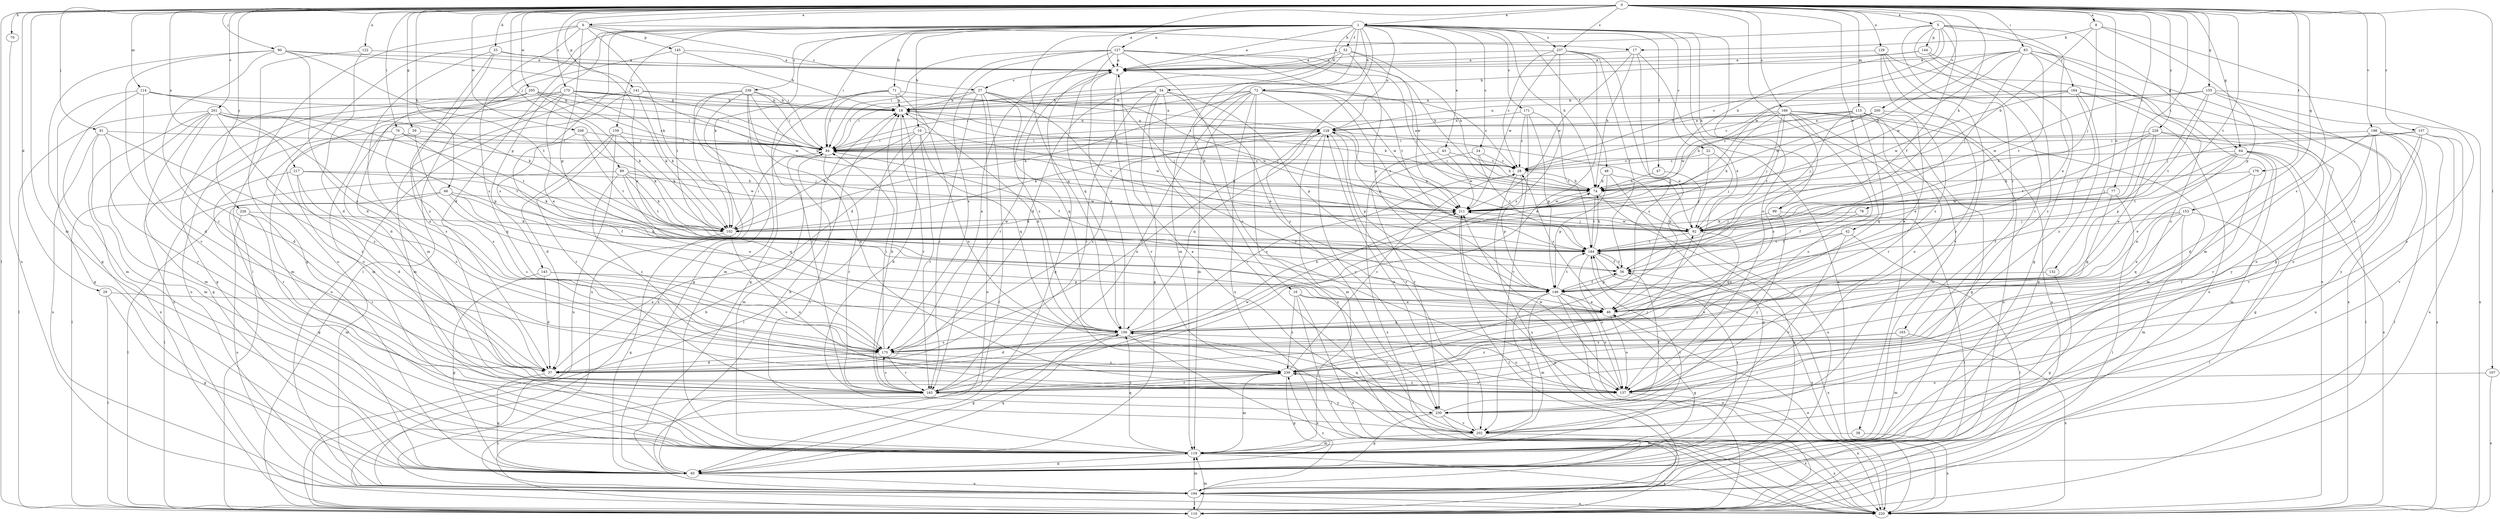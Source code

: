strict digraph  {
0;
1;
5;
6;
8;
9;
10;
16;
17;
18;
22;
24;
27;
28;
29;
33;
34;
37;
38;
42;
43;
46;
47;
48;
52;
56;
59;
64;
65;
66;
70;
71;
72;
74;
76;
77;
78;
83;
84;
89;
90;
91;
92;
99;
102;
107;
110;
114;
115;
119;
122;
127;
128;
129;
132;
137;
141;
143;
144;
145;
146;
153;
155;
156;
157;
159;
163;
164;
165;
166;
170;
171;
175;
179;
184;
194;
198;
200;
201;
202;
205;
208;
211;
217;
220;
226;
228;
230;
237;
238;
239;
0 -> 1  [label=a];
0 -> 5  [label=a];
0 -> 6  [label=a];
0 -> 8  [label=a];
0 -> 9  [label=a];
0 -> 29  [label=d];
0 -> 33  [label=d];
0 -> 38  [label=e];
0 -> 42  [label=e];
0 -> 59  [label=g];
0 -> 64  [label=g];
0 -> 66  [label=h];
0 -> 70  [label=h];
0 -> 76  [label=i];
0 -> 77  [label=i];
0 -> 78  [label=i];
0 -> 83  [label=i];
0 -> 89  [label=j];
0 -> 90  [label=j];
0 -> 91  [label=j];
0 -> 99  [label=k];
0 -> 107  [label=l];
0 -> 110  [label=l];
0 -> 114  [label=m];
0 -> 115  [label=m];
0 -> 119  [label=m];
0 -> 122  [label=n];
0 -> 129  [label=o];
0 -> 132  [label=o];
0 -> 141  [label=p];
0 -> 153  [label=q];
0 -> 155  [label=q];
0 -> 157  [label=r];
0 -> 166  [label=s];
0 -> 170  [label=s];
0 -> 179  [label=t];
0 -> 184  [label=t];
0 -> 198  [label=v];
0 -> 200  [label=v];
0 -> 201  [label=v];
0 -> 205  [label=w];
0 -> 208  [label=w];
0 -> 217  [label=x];
0 -> 226  [label=y];
0 -> 228  [label=y];
0 -> 237  [label=z];
1 -> 9  [label=a];
1 -> 10  [label=b];
1 -> 16  [label=b];
1 -> 22  [label=c];
1 -> 24  [label=c];
1 -> 34  [label=d];
1 -> 37  [label=d];
1 -> 43  [label=e];
1 -> 46  [label=e];
1 -> 47  [label=f];
1 -> 48  [label=f];
1 -> 52  [label=f];
1 -> 71  [label=h];
1 -> 72  [label=h];
1 -> 74  [label=h];
1 -> 84  [label=i];
1 -> 99  [label=k];
1 -> 102  [label=k];
1 -> 110  [label=l];
1 -> 127  [label=n];
1 -> 128  [label=n];
1 -> 137  [label=o];
1 -> 143  [label=p];
1 -> 156  [label=q];
1 -> 159  [label=r];
1 -> 171  [label=s];
1 -> 175  [label=s];
1 -> 230  [label=y];
1 -> 237  [label=z];
1 -> 238  [label=z];
5 -> 9  [label=a];
5 -> 46  [label=e];
5 -> 56  [label=f];
5 -> 64  [label=g];
5 -> 74  [label=h];
5 -> 144  [label=p];
5 -> 163  [label=r];
5 -> 164  [label=r];
5 -> 165  [label=r];
5 -> 211  [label=w];
6 -> 17  [label=b];
6 -> 27  [label=c];
6 -> 102  [label=k];
6 -> 110  [label=l];
6 -> 145  [label=p];
6 -> 146  [label=p];
6 -> 175  [label=s];
6 -> 194  [label=u];
8 -> 17  [label=b];
8 -> 74  [label=h];
8 -> 92  [label=j];
8 -> 146  [label=p];
8 -> 175  [label=s];
9 -> 27  [label=c];
9 -> 65  [label=g];
9 -> 165  [label=r];
9 -> 202  [label=v];
10 -> 84  [label=i];
10 -> 102  [label=k];
10 -> 110  [label=l];
10 -> 156  [label=q];
10 -> 165  [label=r];
10 -> 211  [label=w];
16 -> 46  [label=e];
16 -> 110  [label=l];
16 -> 202  [label=v];
16 -> 220  [label=x];
16 -> 239  [label=z];
17 -> 9  [label=a];
17 -> 74  [label=h];
17 -> 211  [label=w];
17 -> 220  [label=x];
17 -> 239  [label=z];
18 -> 128  [label=n];
18 -> 165  [label=r];
18 -> 211  [label=w];
22 -> 28  [label=c];
22 -> 92  [label=j];
22 -> 146  [label=p];
24 -> 28  [label=c];
24 -> 74  [label=h];
24 -> 184  [label=t];
24 -> 230  [label=y];
27 -> 18  [label=b];
27 -> 84  [label=i];
27 -> 92  [label=j];
27 -> 110  [label=l];
27 -> 156  [label=q];
27 -> 165  [label=r];
27 -> 184  [label=t];
27 -> 194  [label=u];
28 -> 74  [label=h];
28 -> 84  [label=i];
28 -> 146  [label=p];
28 -> 194  [label=u];
29 -> 46  [label=e];
29 -> 65  [label=g];
29 -> 110  [label=l];
33 -> 9  [label=a];
33 -> 46  [label=e];
33 -> 119  [label=m];
33 -> 137  [label=o];
33 -> 239  [label=z];
34 -> 18  [label=b];
34 -> 46  [label=e];
34 -> 65  [label=g];
34 -> 84  [label=i];
34 -> 137  [label=o];
34 -> 146  [label=p];
34 -> 165  [label=r];
34 -> 202  [label=v];
37 -> 65  [label=g];
37 -> 128  [label=n];
38 -> 119  [label=m];
38 -> 220  [label=x];
42 -> 110  [label=l];
42 -> 156  [label=q];
42 -> 184  [label=t];
42 -> 202  [label=v];
43 -> 28  [label=c];
43 -> 211  [label=w];
43 -> 220  [label=x];
46 -> 28  [label=c];
46 -> 65  [label=g];
46 -> 137  [label=o];
46 -> 156  [label=q];
47 -> 74  [label=h];
47 -> 92  [label=j];
48 -> 65  [label=g];
48 -> 74  [label=h];
48 -> 146  [label=p];
48 -> 194  [label=u];
52 -> 9  [label=a];
52 -> 37  [label=d];
52 -> 74  [label=h];
52 -> 119  [label=m];
52 -> 146  [label=p];
52 -> 211  [label=w];
56 -> 146  [label=p];
56 -> 184  [label=t];
56 -> 220  [label=x];
59 -> 84  [label=i];
59 -> 137  [label=o];
59 -> 156  [label=q];
64 -> 28  [label=c];
64 -> 46  [label=e];
64 -> 65  [label=g];
64 -> 92  [label=j];
64 -> 119  [label=m];
64 -> 165  [label=r];
64 -> 184  [label=t];
64 -> 220  [label=x];
65 -> 18  [label=b];
65 -> 156  [label=q];
65 -> 184  [label=t];
65 -> 194  [label=u];
66 -> 46  [label=e];
66 -> 56  [label=f];
66 -> 65  [label=g];
66 -> 110  [label=l];
66 -> 175  [label=s];
66 -> 211  [label=w];
70 -> 194  [label=u];
71 -> 18  [label=b];
71 -> 65  [label=g];
71 -> 84  [label=i];
71 -> 92  [label=j];
71 -> 137  [label=o];
71 -> 165  [label=r];
72 -> 18  [label=b];
72 -> 28  [label=c];
72 -> 84  [label=i];
72 -> 102  [label=k];
72 -> 119  [label=m];
72 -> 146  [label=p];
72 -> 165  [label=r];
72 -> 184  [label=t];
72 -> 194  [label=u];
72 -> 211  [label=w];
72 -> 220  [label=x];
74 -> 9  [label=a];
74 -> 18  [label=b];
74 -> 184  [label=t];
74 -> 194  [label=u];
74 -> 211  [label=w];
76 -> 84  [label=i];
76 -> 92  [label=j];
76 -> 110  [label=l];
76 -> 175  [label=s];
76 -> 184  [label=t];
77 -> 56  [label=f];
77 -> 110  [label=l];
77 -> 156  [label=q];
77 -> 211  [label=w];
78 -> 56  [label=f];
78 -> 102  [label=k];
83 -> 9  [label=a];
83 -> 28  [label=c];
83 -> 65  [label=g];
83 -> 74  [label=h];
83 -> 92  [label=j];
83 -> 119  [label=m];
83 -> 137  [label=o];
83 -> 184  [label=t];
83 -> 211  [label=w];
84 -> 28  [label=c];
84 -> 56  [label=f];
84 -> 119  [label=m];
84 -> 128  [label=n];
84 -> 165  [label=r];
89 -> 74  [label=h];
89 -> 102  [label=k];
89 -> 110  [label=l];
89 -> 156  [label=q];
89 -> 184  [label=t];
89 -> 211  [label=w];
89 -> 239  [label=z];
90 -> 9  [label=a];
90 -> 65  [label=g];
90 -> 84  [label=i];
90 -> 165  [label=r];
90 -> 175  [label=s];
90 -> 184  [label=t];
90 -> 202  [label=v];
91 -> 84  [label=i];
91 -> 119  [label=m];
91 -> 165  [label=r];
91 -> 194  [label=u];
91 -> 239  [label=z];
92 -> 128  [label=n];
92 -> 137  [label=o];
92 -> 184  [label=t];
92 -> 211  [label=w];
99 -> 92  [label=j];
99 -> 110  [label=l];
99 -> 230  [label=y];
102 -> 65  [label=g];
102 -> 84  [label=i];
102 -> 137  [label=o];
102 -> 211  [label=w];
107 -> 137  [label=o];
107 -> 220  [label=x];
110 -> 18  [label=b];
110 -> 119  [label=m];
110 -> 211  [label=w];
114 -> 18  [label=b];
114 -> 37  [label=d];
114 -> 65  [label=g];
114 -> 84  [label=i];
114 -> 102  [label=k];
114 -> 119  [label=m];
115 -> 74  [label=h];
115 -> 84  [label=i];
115 -> 92  [label=j];
115 -> 128  [label=n];
115 -> 137  [label=o];
115 -> 156  [label=q];
115 -> 165  [label=r];
115 -> 194  [label=u];
119 -> 65  [label=g];
119 -> 84  [label=i];
119 -> 156  [label=q];
119 -> 184  [label=t];
119 -> 220  [label=x];
122 -> 9  [label=a];
122 -> 37  [label=d];
122 -> 65  [label=g];
127 -> 9  [label=a];
127 -> 37  [label=d];
127 -> 74  [label=h];
127 -> 84  [label=i];
127 -> 92  [label=j];
127 -> 137  [label=o];
127 -> 156  [label=q];
127 -> 175  [label=s];
127 -> 184  [label=t];
127 -> 239  [label=z];
128 -> 84  [label=i];
128 -> 92  [label=j];
128 -> 102  [label=k];
128 -> 119  [label=m];
128 -> 146  [label=p];
128 -> 156  [label=q];
128 -> 175  [label=s];
128 -> 202  [label=v];
128 -> 230  [label=y];
129 -> 9  [label=a];
129 -> 202  [label=v];
129 -> 220  [label=x];
129 -> 230  [label=y];
129 -> 239  [label=z];
132 -> 65  [label=g];
132 -> 146  [label=p];
137 -> 211  [label=w];
137 -> 220  [label=x];
137 -> 239  [label=z];
141 -> 18  [label=b];
141 -> 102  [label=k];
141 -> 119  [label=m];
141 -> 128  [label=n];
141 -> 194  [label=u];
143 -> 37  [label=d];
143 -> 65  [label=g];
143 -> 146  [label=p];
143 -> 175  [label=s];
144 -> 9  [label=a];
144 -> 18  [label=b];
144 -> 65  [label=g];
144 -> 239  [label=z];
145 -> 9  [label=a];
145 -> 18  [label=b];
145 -> 37  [label=d];
145 -> 184  [label=t];
146 -> 46  [label=e];
146 -> 56  [label=f];
146 -> 110  [label=l];
146 -> 119  [label=m];
146 -> 137  [label=o];
146 -> 184  [label=t];
146 -> 202  [label=v];
146 -> 220  [label=x];
153 -> 46  [label=e];
153 -> 56  [label=f];
153 -> 92  [label=j];
153 -> 110  [label=l];
153 -> 119  [label=m];
153 -> 156  [label=q];
155 -> 18  [label=b];
155 -> 92  [label=j];
155 -> 128  [label=n];
155 -> 137  [label=o];
155 -> 175  [label=s];
155 -> 184  [label=t];
155 -> 211  [label=w];
155 -> 220  [label=x];
156 -> 9  [label=a];
156 -> 18  [label=b];
156 -> 28  [label=c];
156 -> 37  [label=d];
156 -> 65  [label=g];
156 -> 74  [label=h];
156 -> 137  [label=o];
156 -> 175  [label=s];
156 -> 220  [label=x];
157 -> 84  [label=i];
157 -> 92  [label=j];
157 -> 137  [label=o];
157 -> 194  [label=u];
157 -> 202  [label=v];
157 -> 230  [label=y];
159 -> 37  [label=d];
159 -> 84  [label=i];
159 -> 102  [label=k];
159 -> 165  [label=r];
159 -> 194  [label=u];
163 -> 119  [label=m];
163 -> 175  [label=s];
163 -> 220  [label=x];
163 -> 239  [label=z];
164 -> 18  [label=b];
164 -> 28  [label=c];
164 -> 65  [label=g];
164 -> 194  [label=u];
164 -> 211  [label=w];
164 -> 220  [label=x];
164 -> 239  [label=z];
165 -> 18  [label=b];
165 -> 92  [label=j];
165 -> 175  [label=s];
165 -> 194  [label=u];
165 -> 211  [label=w];
165 -> 230  [label=y];
165 -> 239  [label=z];
166 -> 65  [label=g];
166 -> 92  [label=j];
166 -> 102  [label=k];
166 -> 119  [label=m];
166 -> 128  [label=n];
166 -> 137  [label=o];
166 -> 175  [label=s];
166 -> 184  [label=t];
166 -> 194  [label=u];
166 -> 211  [label=w];
170 -> 18  [label=b];
170 -> 37  [label=d];
170 -> 46  [label=e];
170 -> 84  [label=i];
170 -> 102  [label=k];
170 -> 119  [label=m];
170 -> 194  [label=u];
170 -> 211  [label=w];
171 -> 28  [label=c];
171 -> 128  [label=n];
171 -> 146  [label=p];
171 -> 184  [label=t];
171 -> 202  [label=v];
175 -> 9  [label=a];
175 -> 37  [label=d];
175 -> 84  [label=i];
175 -> 165  [label=r];
175 -> 239  [label=z];
179 -> 46  [label=e];
179 -> 74  [label=h];
179 -> 165  [label=r];
184 -> 56  [label=f];
184 -> 74  [label=h];
184 -> 137  [label=o];
184 -> 220  [label=x];
194 -> 110  [label=l];
194 -> 119  [label=m];
194 -> 220  [label=x];
194 -> 239  [label=z];
198 -> 37  [label=d];
198 -> 84  [label=i];
198 -> 110  [label=l];
198 -> 137  [label=o];
198 -> 194  [label=u];
198 -> 202  [label=v];
198 -> 220  [label=x];
200 -> 28  [label=c];
200 -> 46  [label=e];
200 -> 74  [label=h];
200 -> 119  [label=m];
200 -> 128  [label=n];
201 -> 37  [label=d];
201 -> 65  [label=g];
201 -> 110  [label=l];
201 -> 119  [label=m];
201 -> 128  [label=n];
201 -> 146  [label=p];
201 -> 175  [label=s];
201 -> 184  [label=t];
201 -> 220  [label=x];
201 -> 239  [label=z];
202 -> 9  [label=a];
202 -> 119  [label=m];
202 -> 128  [label=n];
202 -> 220  [label=x];
205 -> 18  [label=b];
205 -> 28  [label=c];
205 -> 65  [label=g];
205 -> 84  [label=i];
205 -> 102  [label=k];
205 -> 119  [label=m];
205 -> 220  [label=x];
208 -> 84  [label=i];
208 -> 102  [label=k];
208 -> 156  [label=q];
208 -> 184  [label=t];
211 -> 92  [label=j];
211 -> 102  [label=k];
211 -> 110  [label=l];
217 -> 37  [label=d];
217 -> 74  [label=h];
217 -> 102  [label=k];
217 -> 165  [label=r];
217 -> 175  [label=s];
220 -> 46  [label=e];
226 -> 102  [label=k];
226 -> 119  [label=m];
226 -> 165  [label=r];
226 -> 194  [label=u];
228 -> 46  [label=e];
228 -> 74  [label=h];
228 -> 84  [label=i];
228 -> 110  [label=l];
228 -> 146  [label=p];
228 -> 184  [label=t];
228 -> 230  [label=y];
230 -> 18  [label=b];
230 -> 56  [label=f];
230 -> 65  [label=g];
230 -> 156  [label=q];
230 -> 202  [label=v];
230 -> 220  [label=x];
237 -> 9  [label=a];
237 -> 28  [label=c];
237 -> 37  [label=d];
237 -> 46  [label=e];
237 -> 56  [label=f];
237 -> 175  [label=s];
237 -> 211  [label=w];
238 -> 18  [label=b];
238 -> 65  [label=g];
238 -> 84  [label=i];
238 -> 119  [label=m];
238 -> 137  [label=o];
238 -> 194  [label=u];
238 -> 211  [label=w];
238 -> 220  [label=x];
239 -> 28  [label=c];
239 -> 65  [label=g];
239 -> 119  [label=m];
239 -> 137  [label=o];
239 -> 165  [label=r];
}
